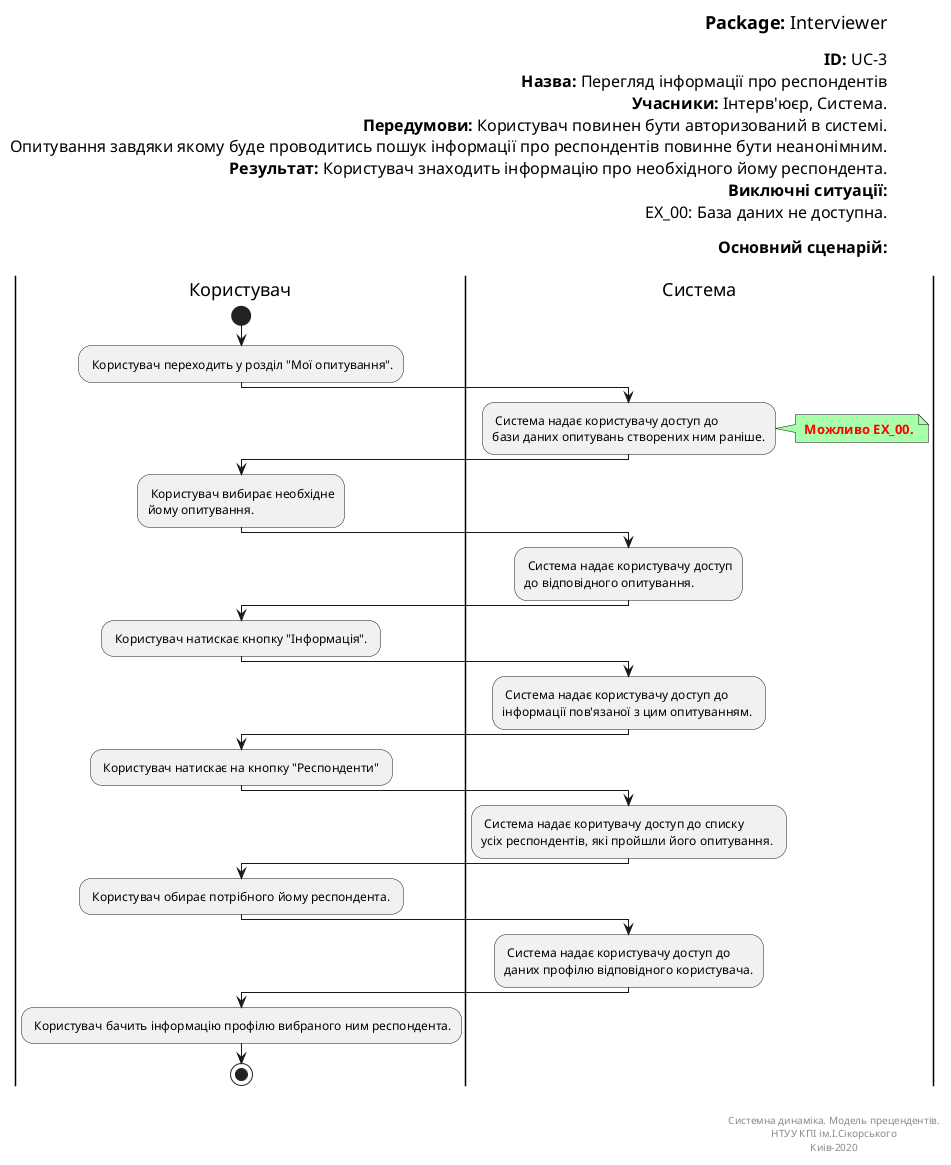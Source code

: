 @startuml interviewerProfileExpect
left header
<font color=000 size=18><b>Package:</b> Interviewer

<font color=000 size=16><b>ID:</b> UC-3
<font color=000 size=16><b>Назва:</b> Перегляд інформації про респондентів
<font color=000 size=16><b>Учасники:</b> Інтерв'юєр, Система.
<font color=000 size=16><b>Передумови:</b> Користувач повинен бути авторизований в системі. 
<font color=000 size=16>Опитування завдяки якому буде проводитись пошук інформації про респондентів повинне бути неанонімним.
<font color=000 size=16><b>Результат:</b> Користувач знаходить інформацію про необхідного йому респондента.
<font color=000 size=16><b>Виключні ситуації:</b>
<font color=000 size=16> EX_00: База даних не доступна.

<font color=000 size=16><b>Основний сценарій:</b>

end header

|Користувач|
start
: Користувач переходить у розділ "Мої опитування".;
|Система|
: Система надає користувачу доступ до 
бази даних опитувань створених ним раніше.;

note right #aaffaa
<font color=red><b> Можливо EX_00.
end note

|Користувач|

: Користувач вибирає необхідне 
йому опитування. ;

|Система|

: Система надає користувачу доступ 
до відповідного опитування.;

|Користувач|

: Користувач натискає кнопку "Інформація". ;

|Система|

: Система надає користувачу доступ до 
інформації пов'язаної з цим опитуванням. ;

|Користувач|

: Користувач натискає на кнопку "Респонденти" ;

|Система|

: Система надає коритувачу доступ до списку 
усіх респондентів, які пройшли його опитування. ;

|Користувач|

: Користувач обирає потрібного йому респондента. ;

|Система|

: Система надає користувачу доступ до 
даних профілю відповідного користувача.;

|Користувач|

: Користувач бачить інформацію профілю вибраного ним респондента.;


stop;

right footer


Системна динаміка. Модель прецендентів.
НТУУ КПІ ім.І.Сікорського
Киів-2020
end footer

@enduml